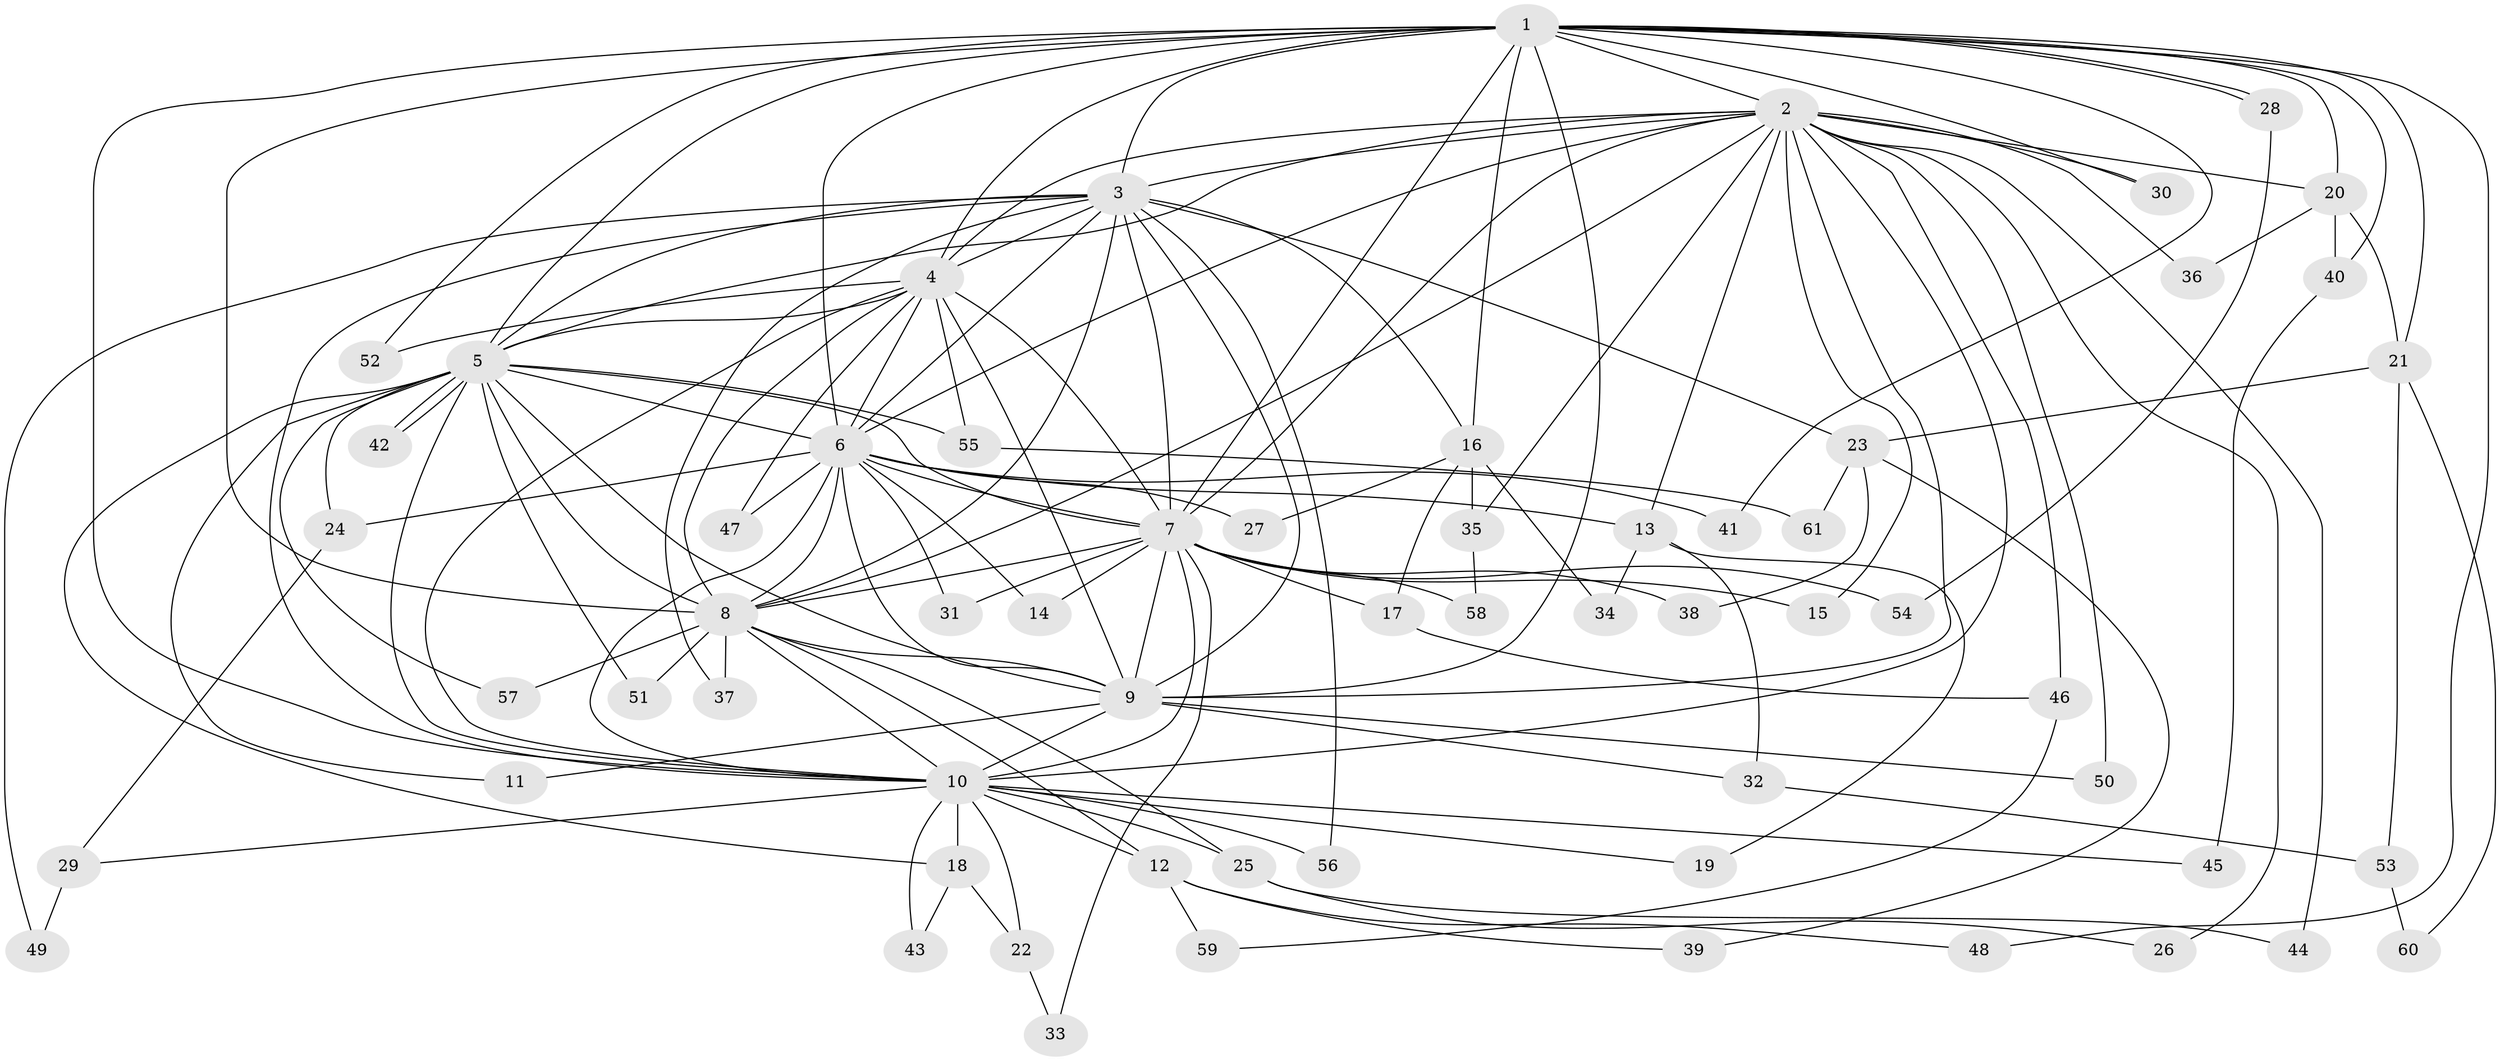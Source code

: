 // coarse degree distribution, {23: 0.022222222222222223, 16: 0.044444444444444446, 14: 0.022222222222222223, 13: 0.06666666666666667, 1: 0.044444444444444446, 5: 0.08888888888888889, 2: 0.4888888888888889, 6: 0.022222222222222223, 4: 0.06666666666666667, 3: 0.13333333333333333}
// Generated by graph-tools (version 1.1) at 2025/23/03/03/25 07:23:47]
// undirected, 61 vertices, 147 edges
graph export_dot {
graph [start="1"]
  node [color=gray90,style=filled];
  1;
  2;
  3;
  4;
  5;
  6;
  7;
  8;
  9;
  10;
  11;
  12;
  13;
  14;
  15;
  16;
  17;
  18;
  19;
  20;
  21;
  22;
  23;
  24;
  25;
  26;
  27;
  28;
  29;
  30;
  31;
  32;
  33;
  34;
  35;
  36;
  37;
  38;
  39;
  40;
  41;
  42;
  43;
  44;
  45;
  46;
  47;
  48;
  49;
  50;
  51;
  52;
  53;
  54;
  55;
  56;
  57;
  58;
  59;
  60;
  61;
  1 -- 2;
  1 -- 3;
  1 -- 4;
  1 -- 5;
  1 -- 6;
  1 -- 7;
  1 -- 8;
  1 -- 9;
  1 -- 10;
  1 -- 16;
  1 -- 20;
  1 -- 21;
  1 -- 28;
  1 -- 28;
  1 -- 30;
  1 -- 40;
  1 -- 41;
  1 -- 48;
  1 -- 52;
  2 -- 3;
  2 -- 4;
  2 -- 5;
  2 -- 6;
  2 -- 7;
  2 -- 8;
  2 -- 9;
  2 -- 10;
  2 -- 13;
  2 -- 15;
  2 -- 20;
  2 -- 26;
  2 -- 30;
  2 -- 35;
  2 -- 36;
  2 -- 44;
  2 -- 46;
  2 -- 50;
  3 -- 4;
  3 -- 5;
  3 -- 6;
  3 -- 7;
  3 -- 8;
  3 -- 9;
  3 -- 10;
  3 -- 16;
  3 -- 23;
  3 -- 37;
  3 -- 49;
  3 -- 56;
  4 -- 5;
  4 -- 6;
  4 -- 7;
  4 -- 8;
  4 -- 9;
  4 -- 10;
  4 -- 47;
  4 -- 52;
  4 -- 55;
  5 -- 6;
  5 -- 7;
  5 -- 8;
  5 -- 9;
  5 -- 10;
  5 -- 11;
  5 -- 18;
  5 -- 24;
  5 -- 42;
  5 -- 42;
  5 -- 51;
  5 -- 55;
  5 -- 57;
  6 -- 7;
  6 -- 8;
  6 -- 9;
  6 -- 10;
  6 -- 13;
  6 -- 14;
  6 -- 24;
  6 -- 27;
  6 -- 31;
  6 -- 41;
  6 -- 47;
  7 -- 8;
  7 -- 9;
  7 -- 10;
  7 -- 14;
  7 -- 15;
  7 -- 17;
  7 -- 31;
  7 -- 33;
  7 -- 38;
  7 -- 54;
  7 -- 58;
  8 -- 9;
  8 -- 10;
  8 -- 12;
  8 -- 25;
  8 -- 37;
  8 -- 51;
  8 -- 57;
  9 -- 10;
  9 -- 11;
  9 -- 32;
  9 -- 50;
  10 -- 12;
  10 -- 18;
  10 -- 19;
  10 -- 22;
  10 -- 25;
  10 -- 29;
  10 -- 43;
  10 -- 45;
  10 -- 56;
  12 -- 39;
  12 -- 48;
  12 -- 59;
  13 -- 19;
  13 -- 32;
  13 -- 34;
  16 -- 17;
  16 -- 27;
  16 -- 34;
  16 -- 35;
  17 -- 46;
  18 -- 22;
  18 -- 43;
  20 -- 21;
  20 -- 36;
  20 -- 40;
  21 -- 23;
  21 -- 53;
  21 -- 60;
  22 -- 33;
  23 -- 38;
  23 -- 39;
  23 -- 61;
  24 -- 29;
  25 -- 26;
  25 -- 44;
  28 -- 54;
  29 -- 49;
  32 -- 53;
  35 -- 58;
  40 -- 45;
  46 -- 59;
  53 -- 60;
  55 -- 61;
}
